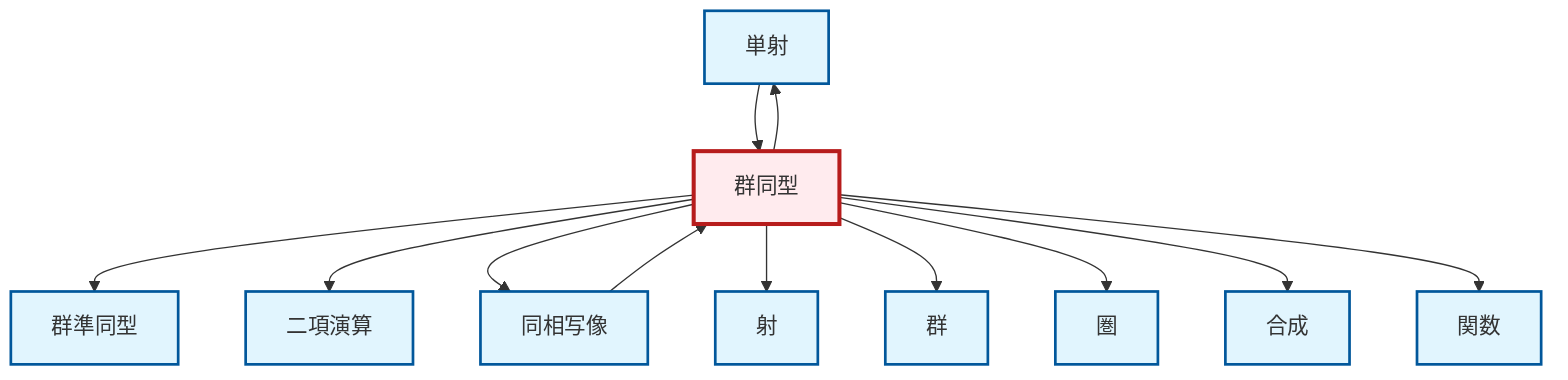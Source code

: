 graph TD
    classDef definition fill:#e1f5fe,stroke:#01579b,stroke-width:2px
    classDef theorem fill:#f3e5f5,stroke:#4a148c,stroke-width:2px
    classDef axiom fill:#fff3e0,stroke:#e65100,stroke-width:2px
    classDef example fill:#e8f5e9,stroke:#1b5e20,stroke-width:2px
    classDef current fill:#ffebee,stroke:#b71c1c,stroke-width:3px
    def-binary-operation["二項演算"]:::definition
    def-category["圏"]:::definition
    def-monomorphism["単射"]:::definition
    def-homeomorphism["同相写像"]:::definition
    def-homomorphism["群準同型"]:::definition
    def-function["関数"]:::definition
    def-composition["合成"]:::definition
    def-morphism["射"]:::definition
    def-isomorphism["群同型"]:::definition
    def-group["群"]:::definition
    def-isomorphism --> def-homomorphism
    def-isomorphism --> def-binary-operation
    def-isomorphism --> def-homeomorphism
    def-isomorphism --> def-monomorphism
    def-homeomorphism --> def-isomorphism
    def-monomorphism --> def-isomorphism
    def-isomorphism --> def-morphism
    def-isomorphism --> def-group
    def-isomorphism --> def-category
    def-isomorphism --> def-composition
    def-isomorphism --> def-function
    class def-isomorphism current